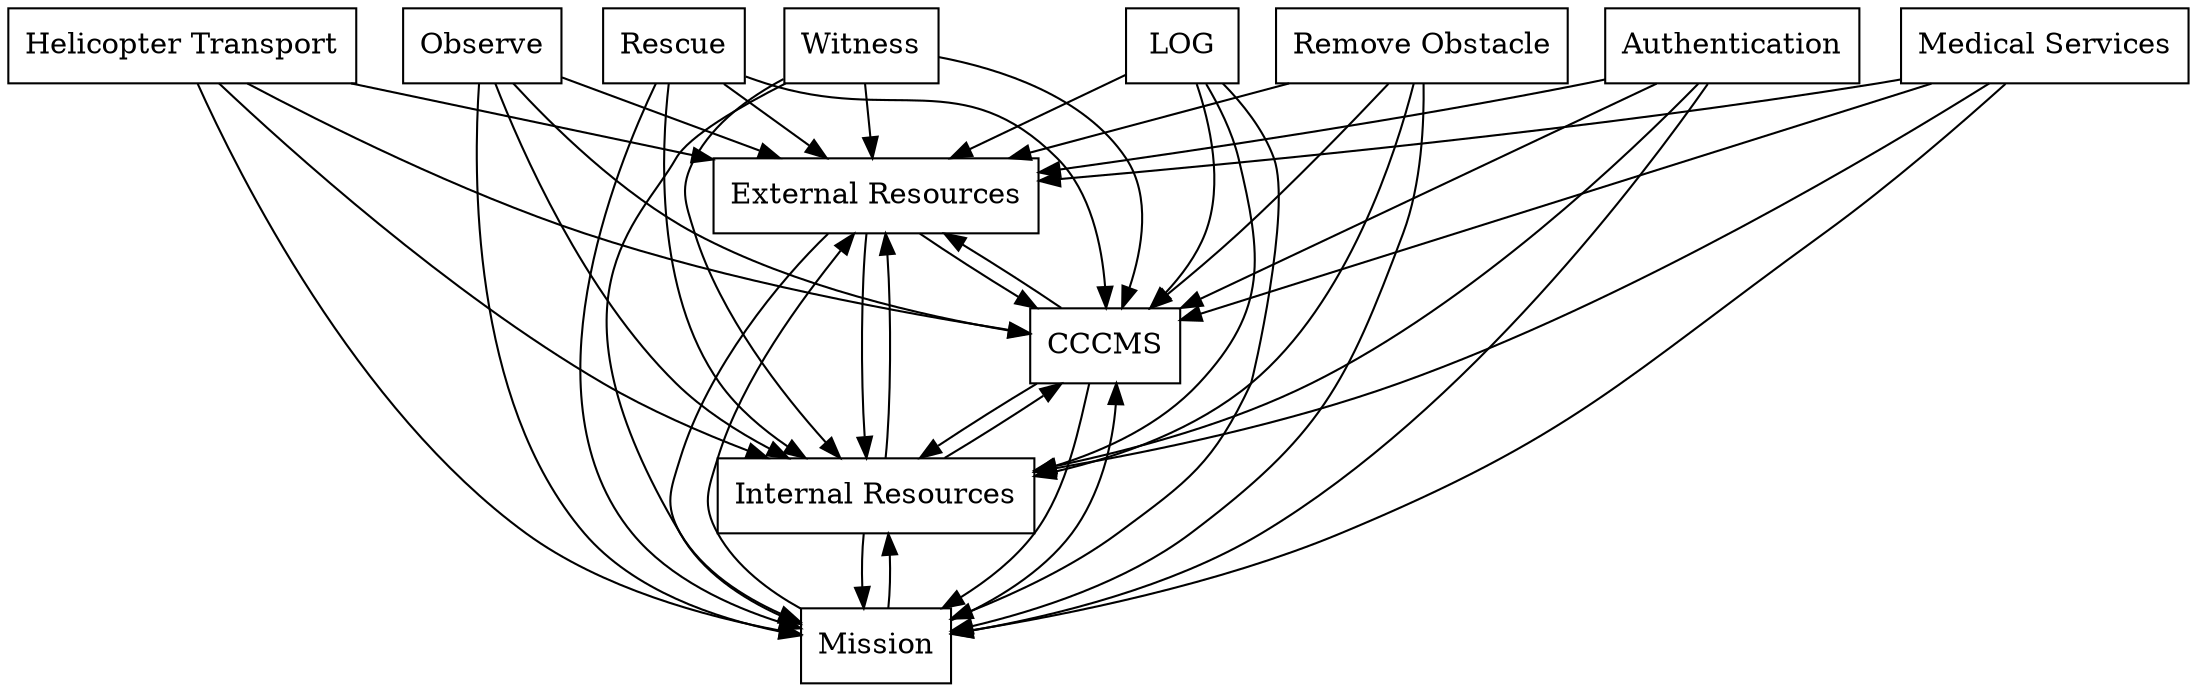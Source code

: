 digraph{
graph [rankdir=TB];
node [shape=box];
edge [arrowhead=normal];
0[label="Rescue",]
1[label="Witness",]
2[label="External Resources",]
3[label="CCCMS",]
4[label="Mission",]
5[label="Helicopter Transport",]
6[label="Observe",]
7[label="LOG",]
8[label="Remove Obstacle",]
9[label="Authentication",]
10[label="Internal Resources",]
11[label="Medical Services",]
0->2[label="",]
0->3[label="",]
0->4[label="",]
0->10[label="",]
1->2[label="",]
1->3[label="",]
1->4[label="",]
1->10[label="",]
2->3[label="",]
2->4[label="",]
2->10[label="",]
3->2[label="",]
3->4[label="",]
3->10[label="",]
4->2[label="",]
4->3[label="",]
4->10[label="",]
5->2[label="",]
5->3[label="",]
5->4[label="",]
5->10[label="",]
6->2[label="",]
6->3[label="",]
6->4[label="",]
6->10[label="",]
7->2[label="",]
7->3[label="",]
7->4[label="",]
7->10[label="",]
8->2[label="",]
8->3[label="",]
8->4[label="",]
8->10[label="",]
9->2[label="",]
9->3[label="",]
9->4[label="",]
9->10[label="",]
10->2[label="",]
10->3[label="",]
10->4[label="",]
11->2[label="",]
11->3[label="",]
11->4[label="",]
11->10[label="",]
}
